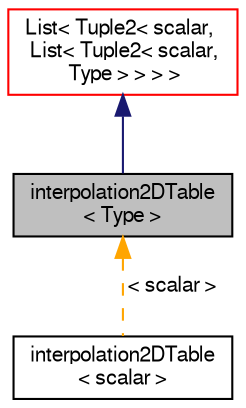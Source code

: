 digraph "interpolation2DTable&lt; Type &gt;"
{
  bgcolor="transparent";
  edge [fontname="FreeSans",fontsize="10",labelfontname="FreeSans",labelfontsize="10"];
  node [fontname="FreeSans",fontsize="10",shape=record];
  Node0 [label="interpolation2DTable\l\< Type \>",height=0.2,width=0.4,color="black", fillcolor="grey75", style="filled", fontcolor="black"];
  Node1 -> Node0 [dir="back",color="midnightblue",fontsize="10",style="solid",fontname="FreeSans"];
  Node1 [label="List\< Tuple2\< scalar,\l List\< Tuple2\< scalar,\l Type \> \> \> \>",height=0.2,width=0.4,color="red",URL="$a25694.html"];
  Node0 -> Node5 [dir="back",color="orange",fontsize="10",style="dashed",label=" \< scalar \>" ,fontname="FreeSans"];
  Node5 [label="interpolation2DTable\l\< scalar \>",height=0.2,width=0.4,color="black",URL="$a26726.html"];
}
